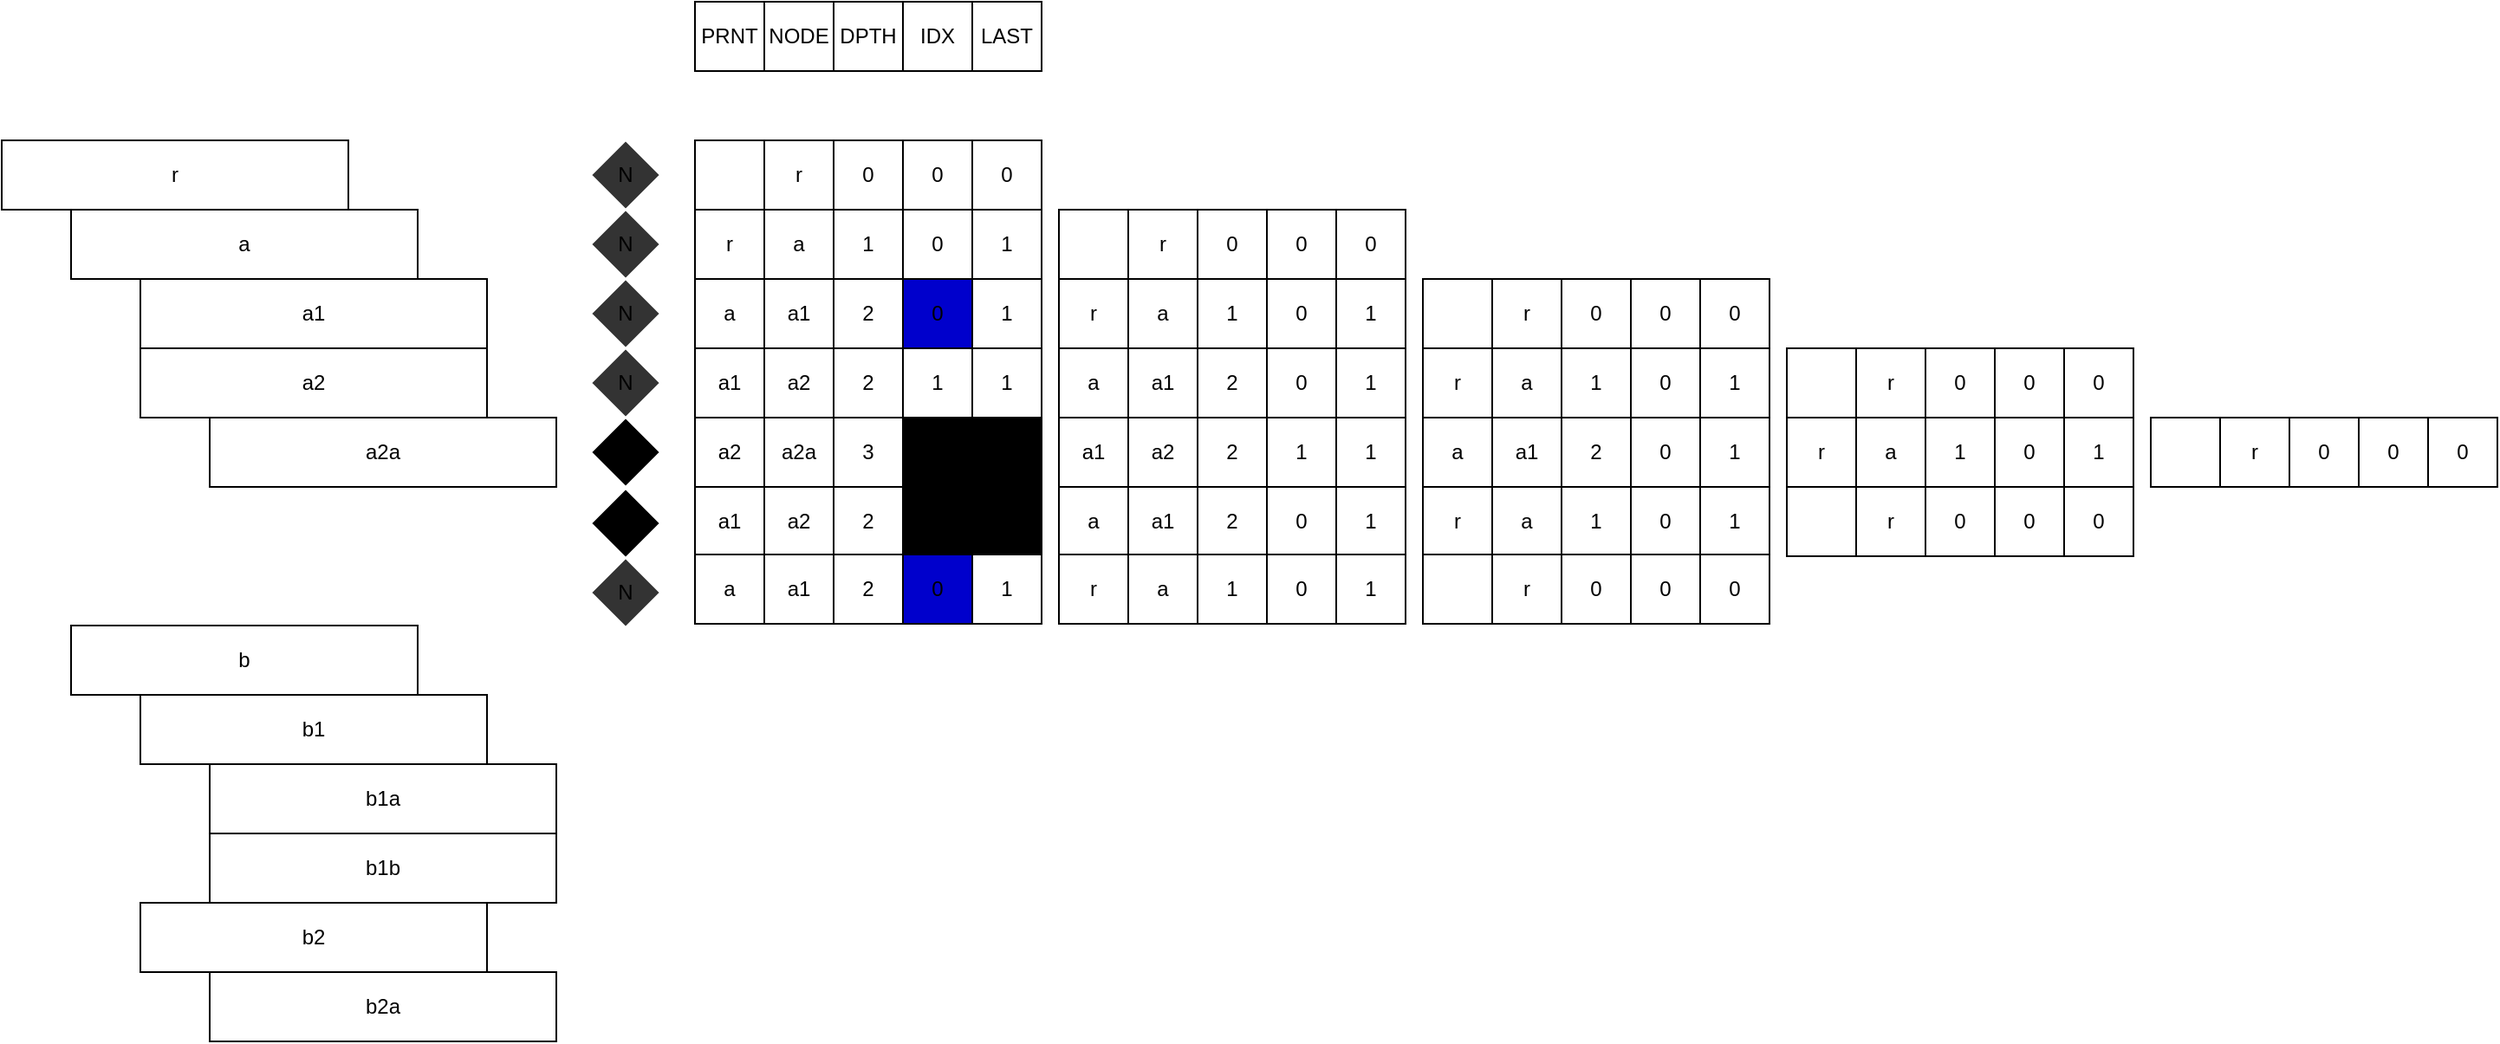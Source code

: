 <mxfile version="18.0.1" type="device"><diagram id="MPPCdK7Zz3s35T-eEZY1" name="Page-1"><mxGraphModel dx="988" dy="1729" grid="1" gridSize="10" guides="1" tooltips="1" connect="1" arrows="1" fold="1" page="1" pageScale="1" pageWidth="827" pageHeight="1169" math="0" shadow="0"><root><mxCell id="0"/><mxCell id="1" parent="0"/><mxCell id="_ijl72RIkdt_Sc9MsWCn-2" value="a" style="rounded=0;whiteSpace=wrap;html=1;" vertex="1" parent="1"><mxGeometry x="160" y="80" width="200" height="40" as="geometry"/></mxCell><mxCell id="_ijl72RIkdt_Sc9MsWCn-3" value="a1" style="rounded=0;whiteSpace=wrap;html=1;" vertex="1" parent="1"><mxGeometry x="200" y="120" width="200" height="40" as="geometry"/></mxCell><mxCell id="_ijl72RIkdt_Sc9MsWCn-4" value="a2" style="rounded=0;whiteSpace=wrap;html=1;" vertex="1" parent="1"><mxGeometry x="200" y="160" width="200" height="40" as="geometry"/></mxCell><mxCell id="_ijl72RIkdt_Sc9MsWCn-5" value="a2a" style="rounded=0;whiteSpace=wrap;html=1;" vertex="1" parent="1"><mxGeometry x="240" y="200" width="200" height="40" as="geometry"/></mxCell><mxCell id="_ijl72RIkdt_Sc9MsWCn-6" value="b" style="rounded=0;whiteSpace=wrap;html=1;" vertex="1" parent="1"><mxGeometry x="160" y="320" width="200" height="40" as="geometry"/></mxCell><mxCell id="_ijl72RIkdt_Sc9MsWCn-7" value="b1" style="rounded=0;whiteSpace=wrap;html=1;" vertex="1" parent="1"><mxGeometry x="200" y="360" width="200" height="40" as="geometry"/></mxCell><mxCell id="_ijl72RIkdt_Sc9MsWCn-8" value="b1a" style="rounded=0;whiteSpace=wrap;html=1;" vertex="1" parent="1"><mxGeometry x="240" y="400" width="200" height="40" as="geometry"/></mxCell><mxCell id="_ijl72RIkdt_Sc9MsWCn-9" value="b1b" style="rounded=0;whiteSpace=wrap;html=1;" vertex="1" parent="1"><mxGeometry x="240" y="440" width="200" height="40" as="geometry"/></mxCell><mxCell id="_ijl72RIkdt_Sc9MsWCn-10" value="b2" style="rounded=0;whiteSpace=wrap;html=1;" vertex="1" parent="1"><mxGeometry x="200" y="480" width="200" height="40" as="geometry"/></mxCell><mxCell id="_ijl72RIkdt_Sc9MsWCn-11" value="b2a" style="rounded=0;whiteSpace=wrap;html=1;" vertex="1" parent="1"><mxGeometry x="240" y="520" width="200" height="40" as="geometry"/></mxCell><mxCell id="_ijl72RIkdt_Sc9MsWCn-14" value="NODE" style="rounded=0;whiteSpace=wrap;html=1;" vertex="1" parent="1"><mxGeometry x="560" y="-40" width="40" height="40" as="geometry"/></mxCell><mxCell id="_ijl72RIkdt_Sc9MsWCn-15" value="IDX" style="rounded=0;whiteSpace=wrap;html=1;" vertex="1" parent="1"><mxGeometry x="640" y="-40" width="40" height="40" as="geometry"/></mxCell><mxCell id="_ijl72RIkdt_Sc9MsWCn-16" value="DPTH" style="rounded=0;whiteSpace=wrap;html=1;" vertex="1" parent="1"><mxGeometry x="600" y="-40" width="40" height="40" as="geometry"/></mxCell><mxCell id="_ijl72RIkdt_Sc9MsWCn-17" value="LAST" style="rounded=0;whiteSpace=wrap;html=1;" vertex="1" parent="1"><mxGeometry x="680" y="-40" width="40" height="40" as="geometry"/></mxCell><mxCell id="_ijl72RIkdt_Sc9MsWCn-18" value="r" style="rounded=0;whiteSpace=wrap;html=1;" vertex="1" parent="1"><mxGeometry x="120" y="40" width="200" height="40" as="geometry"/></mxCell><mxCell id="_ijl72RIkdt_Sc9MsWCn-19" value="r" style="rounded=0;whiteSpace=wrap;html=1;" vertex="1" parent="1"><mxGeometry x="560" y="40" width="40" height="40" as="geometry"/></mxCell><mxCell id="_ijl72RIkdt_Sc9MsWCn-20" value="0" style="rounded=0;whiteSpace=wrap;html=1;" vertex="1" parent="1"><mxGeometry x="640" y="40" width="40" height="40" as="geometry"/></mxCell><mxCell id="_ijl72RIkdt_Sc9MsWCn-21" value="0" style="rounded=0;whiteSpace=wrap;html=1;" vertex="1" parent="1"><mxGeometry x="600" y="40" width="40" height="40" as="geometry"/></mxCell><mxCell id="_ijl72RIkdt_Sc9MsWCn-22" value="0" style="rounded=0;whiteSpace=wrap;html=1;" vertex="1" parent="1"><mxGeometry x="680" y="40" width="40" height="40" as="geometry"/></mxCell><mxCell id="_ijl72RIkdt_Sc9MsWCn-23" value="a" style="rounded=0;whiteSpace=wrap;html=1;" vertex="1" parent="1"><mxGeometry x="560" y="80" width="40" height="40" as="geometry"/></mxCell><mxCell id="_ijl72RIkdt_Sc9MsWCn-24" value="0" style="rounded=0;whiteSpace=wrap;html=1;" vertex="1" parent="1"><mxGeometry x="640" y="80" width="40" height="40" as="geometry"/></mxCell><mxCell id="_ijl72RIkdt_Sc9MsWCn-25" value="1" style="rounded=0;whiteSpace=wrap;html=1;" vertex="1" parent="1"><mxGeometry x="600" y="80" width="40" height="40" as="geometry"/></mxCell><mxCell id="_ijl72RIkdt_Sc9MsWCn-26" value="1" style="rounded=0;whiteSpace=wrap;html=1;" vertex="1" parent="1"><mxGeometry x="680" y="80" width="40" height="40" as="geometry"/></mxCell><mxCell id="_ijl72RIkdt_Sc9MsWCn-27" value="PRNT" style="rounded=0;whiteSpace=wrap;html=1;" vertex="1" parent="1"><mxGeometry x="520" y="-40" width="40" height="40" as="geometry"/></mxCell><mxCell id="_ijl72RIkdt_Sc9MsWCn-38" value="a1" style="rounded=0;whiteSpace=wrap;html=1;" vertex="1" parent="1"><mxGeometry x="560" y="120" width="40" height="40" as="geometry"/></mxCell><mxCell id="_ijl72RIkdt_Sc9MsWCn-39" value="0" style="rounded=0;whiteSpace=wrap;html=1;fillColor=#0000CC;" vertex="1" parent="1"><mxGeometry x="640" y="120" width="40" height="40" as="geometry"/></mxCell><mxCell id="_ijl72RIkdt_Sc9MsWCn-40" value="2" style="rounded=0;whiteSpace=wrap;html=1;" vertex="1" parent="1"><mxGeometry x="600" y="120" width="40" height="40" as="geometry"/></mxCell><mxCell id="_ijl72RIkdt_Sc9MsWCn-41" value="1" style="rounded=0;whiteSpace=wrap;html=1;" vertex="1" parent="1"><mxGeometry x="680" y="120" width="40" height="40" as="geometry"/></mxCell><mxCell id="_ijl72RIkdt_Sc9MsWCn-43" value="a2" style="rounded=0;whiteSpace=wrap;html=1;" vertex="1" parent="1"><mxGeometry x="560" y="160" width="40" height="40" as="geometry"/></mxCell><mxCell id="_ijl72RIkdt_Sc9MsWCn-44" value="1" style="rounded=0;whiteSpace=wrap;html=1;" vertex="1" parent="1"><mxGeometry x="640" y="160" width="40" height="40" as="geometry"/></mxCell><mxCell id="_ijl72RIkdt_Sc9MsWCn-45" value="2" style="rounded=0;whiteSpace=wrap;html=1;" vertex="1" parent="1"><mxGeometry x="600" y="160" width="40" height="40" as="geometry"/></mxCell><mxCell id="_ijl72RIkdt_Sc9MsWCn-46" value="1" style="rounded=0;whiteSpace=wrap;html=1;" vertex="1" parent="1"><mxGeometry x="680" y="160" width="40" height="40" as="geometry"/></mxCell><mxCell id="_ijl72RIkdt_Sc9MsWCn-47" value="" style="rounded=0;whiteSpace=wrap;html=1;" vertex="1" parent="1"><mxGeometry x="520" y="40" width="40" height="40" as="geometry"/></mxCell><mxCell id="_ijl72RIkdt_Sc9MsWCn-48" value="r" style="rounded=0;whiteSpace=wrap;html=1;" vertex="1" parent="1"><mxGeometry x="520" y="80" width="40" height="40" as="geometry"/></mxCell><mxCell id="_ijl72RIkdt_Sc9MsWCn-49" value="a" style="rounded=0;whiteSpace=wrap;html=1;" vertex="1" parent="1"><mxGeometry x="520" y="120" width="40" height="40" as="geometry"/></mxCell><mxCell id="_ijl72RIkdt_Sc9MsWCn-50" value="a1" style="rounded=0;whiteSpace=wrap;html=1;" vertex="1" parent="1"><mxGeometry x="520" y="160" width="40" height="40" as="geometry"/></mxCell><mxCell id="_ijl72RIkdt_Sc9MsWCn-53" value="N" style="rhombus;whiteSpace=wrap;html=1;strokeColor=#FFFFFF;fillColor=#333333;" vertex="1" parent="1"><mxGeometry x="460" y="40" width="40" height="40" as="geometry"/></mxCell><mxCell id="_ijl72RIkdt_Sc9MsWCn-54" value="N" style="rhombus;whiteSpace=wrap;html=1;strokeColor=#FFFFFF;fillColor=#333333;" vertex="1" parent="1"><mxGeometry x="460" y="80" width="40" height="40" as="geometry"/></mxCell><mxCell id="_ijl72RIkdt_Sc9MsWCn-55" value="N" style="rhombus;whiteSpace=wrap;html=1;strokeColor=#FFFFFF;fillColor=#333333;" vertex="1" parent="1"><mxGeometry x="460" y="120" width="40" height="40" as="geometry"/></mxCell><mxCell id="_ijl72RIkdt_Sc9MsWCn-56" value="L" style="rhombus;whiteSpace=wrap;html=1;strokeColor=#FFFFFF;fillColor=#000000;" vertex="1" parent="1"><mxGeometry x="460" y="200" width="40" height="40" as="geometry"/></mxCell><mxCell id="_ijl72RIkdt_Sc9MsWCn-57" value="N" style="rhombus;whiteSpace=wrap;html=1;strokeColor=#FFFFFF;fillColor=#333333;" vertex="1" parent="1"><mxGeometry x="460" y="160" width="40" height="40" as="geometry"/></mxCell><mxCell id="_ijl72RIkdt_Sc9MsWCn-58" value="a2a" style="rounded=0;whiteSpace=wrap;html=1;" vertex="1" parent="1"><mxGeometry x="560" y="200" width="40" height="40" as="geometry"/></mxCell><mxCell id="_ijl72RIkdt_Sc9MsWCn-59" value="0" style="rounded=0;whiteSpace=wrap;html=1;fillColor=#000000;" vertex="1" parent="1"><mxGeometry x="640" y="200" width="40" height="40" as="geometry"/></mxCell><mxCell id="_ijl72RIkdt_Sc9MsWCn-60" value="3" style="rounded=0;whiteSpace=wrap;html=1;" vertex="1" parent="1"><mxGeometry x="600" y="200" width="40" height="40" as="geometry"/></mxCell><mxCell id="_ijl72RIkdt_Sc9MsWCn-61" value="0" style="rounded=0;whiteSpace=wrap;html=1;fillColor=#000000;" vertex="1" parent="1"><mxGeometry x="680" y="200" width="40" height="40" as="geometry"/></mxCell><mxCell id="_ijl72RIkdt_Sc9MsWCn-62" value="a2" style="rounded=0;whiteSpace=wrap;html=1;" vertex="1" parent="1"><mxGeometry x="520" y="200" width="40" height="40" as="geometry"/></mxCell><mxCell id="_ijl72RIkdt_Sc9MsWCn-83" value="r" style="rounded=0;whiteSpace=wrap;html=1;" vertex="1" parent="1"><mxGeometry x="770" y="80" width="40" height="40" as="geometry"/></mxCell><mxCell id="_ijl72RIkdt_Sc9MsWCn-84" value="0" style="rounded=0;whiteSpace=wrap;html=1;" vertex="1" parent="1"><mxGeometry x="850" y="80" width="40" height="40" as="geometry"/></mxCell><mxCell id="_ijl72RIkdt_Sc9MsWCn-85" value="0" style="rounded=0;whiteSpace=wrap;html=1;" vertex="1" parent="1"><mxGeometry x="810" y="80" width="40" height="40" as="geometry"/></mxCell><mxCell id="_ijl72RIkdt_Sc9MsWCn-86" value="0" style="rounded=0;whiteSpace=wrap;html=1;" vertex="1" parent="1"><mxGeometry x="890" y="80" width="40" height="40" as="geometry"/></mxCell><mxCell id="_ijl72RIkdt_Sc9MsWCn-87" value="a" style="rounded=0;whiteSpace=wrap;html=1;" vertex="1" parent="1"><mxGeometry x="770" y="120" width="40" height="40" as="geometry"/></mxCell><mxCell id="_ijl72RIkdt_Sc9MsWCn-88" value="0" style="rounded=0;whiteSpace=wrap;html=1;" vertex="1" parent="1"><mxGeometry x="850" y="120" width="40" height="40" as="geometry"/></mxCell><mxCell id="_ijl72RIkdt_Sc9MsWCn-89" value="1" style="rounded=0;whiteSpace=wrap;html=1;" vertex="1" parent="1"><mxGeometry x="810" y="120" width="40" height="40" as="geometry"/></mxCell><mxCell id="_ijl72RIkdt_Sc9MsWCn-90" value="1" style="rounded=0;whiteSpace=wrap;html=1;" vertex="1" parent="1"><mxGeometry x="890" y="120" width="40" height="40" as="geometry"/></mxCell><mxCell id="_ijl72RIkdt_Sc9MsWCn-91" value="a1" style="rounded=0;whiteSpace=wrap;html=1;" vertex="1" parent="1"><mxGeometry x="770" y="160" width="40" height="40" as="geometry"/></mxCell><mxCell id="_ijl72RIkdt_Sc9MsWCn-92" value="0" style="rounded=0;whiteSpace=wrap;html=1;" vertex="1" parent="1"><mxGeometry x="850" y="160" width="40" height="40" as="geometry"/></mxCell><mxCell id="_ijl72RIkdt_Sc9MsWCn-93" value="2" style="rounded=0;whiteSpace=wrap;html=1;" vertex="1" parent="1"><mxGeometry x="810" y="160" width="40" height="40" as="geometry"/></mxCell><mxCell id="_ijl72RIkdt_Sc9MsWCn-94" value="1" style="rounded=0;whiteSpace=wrap;html=1;" vertex="1" parent="1"><mxGeometry x="890" y="160" width="40" height="40" as="geometry"/></mxCell><mxCell id="_ijl72RIkdt_Sc9MsWCn-95" value="a2" style="rounded=0;whiteSpace=wrap;html=1;" vertex="1" parent="1"><mxGeometry x="770" y="200" width="40" height="40" as="geometry"/></mxCell><mxCell id="_ijl72RIkdt_Sc9MsWCn-96" value="1" style="rounded=0;whiteSpace=wrap;html=1;" vertex="1" parent="1"><mxGeometry x="850" y="200" width="40" height="40" as="geometry"/></mxCell><mxCell id="_ijl72RIkdt_Sc9MsWCn-97" value="2" style="rounded=0;whiteSpace=wrap;html=1;" vertex="1" parent="1"><mxGeometry x="810" y="200" width="40" height="40" as="geometry"/></mxCell><mxCell id="_ijl72RIkdt_Sc9MsWCn-98" value="1" style="rounded=0;whiteSpace=wrap;html=1;" vertex="1" parent="1"><mxGeometry x="890" y="200" width="40" height="40" as="geometry"/></mxCell><mxCell id="_ijl72RIkdt_Sc9MsWCn-99" value="" style="rounded=0;whiteSpace=wrap;html=1;" vertex="1" parent="1"><mxGeometry x="730" y="80" width="40" height="40" as="geometry"/></mxCell><mxCell id="_ijl72RIkdt_Sc9MsWCn-100" value="r" style="rounded=0;whiteSpace=wrap;html=1;" vertex="1" parent="1"><mxGeometry x="730" y="120" width="40" height="40" as="geometry"/></mxCell><mxCell id="_ijl72RIkdt_Sc9MsWCn-101" value="a" style="rounded=0;whiteSpace=wrap;html=1;" vertex="1" parent="1"><mxGeometry x="730" y="160" width="40" height="40" as="geometry"/></mxCell><mxCell id="_ijl72RIkdt_Sc9MsWCn-102" value="a1" style="rounded=0;whiteSpace=wrap;html=1;" vertex="1" parent="1"><mxGeometry x="730" y="200" width="40" height="40" as="geometry"/></mxCell><mxCell id="_ijl72RIkdt_Sc9MsWCn-108" value="r" style="rounded=0;whiteSpace=wrap;html=1;" vertex="1" parent="1"><mxGeometry x="980" y="120" width="40" height="40" as="geometry"/></mxCell><mxCell id="_ijl72RIkdt_Sc9MsWCn-109" value="0" style="rounded=0;whiteSpace=wrap;html=1;" vertex="1" parent="1"><mxGeometry x="1060" y="120" width="40" height="40" as="geometry"/></mxCell><mxCell id="_ijl72RIkdt_Sc9MsWCn-110" value="0" style="rounded=0;whiteSpace=wrap;html=1;" vertex="1" parent="1"><mxGeometry x="1020" y="120" width="40" height="40" as="geometry"/></mxCell><mxCell id="_ijl72RIkdt_Sc9MsWCn-111" value="0" style="rounded=0;whiteSpace=wrap;html=1;" vertex="1" parent="1"><mxGeometry x="1100" y="120" width="40" height="40" as="geometry"/></mxCell><mxCell id="_ijl72RIkdt_Sc9MsWCn-112" value="a" style="rounded=0;whiteSpace=wrap;html=1;" vertex="1" parent="1"><mxGeometry x="980" y="160" width="40" height="40" as="geometry"/></mxCell><mxCell id="_ijl72RIkdt_Sc9MsWCn-113" value="0" style="rounded=0;whiteSpace=wrap;html=1;" vertex="1" parent="1"><mxGeometry x="1060" y="160" width="40" height="40" as="geometry"/></mxCell><mxCell id="_ijl72RIkdt_Sc9MsWCn-114" value="1" style="rounded=0;whiteSpace=wrap;html=1;" vertex="1" parent="1"><mxGeometry x="1020" y="160" width="40" height="40" as="geometry"/></mxCell><mxCell id="_ijl72RIkdt_Sc9MsWCn-115" value="1" style="rounded=0;whiteSpace=wrap;html=1;" vertex="1" parent="1"><mxGeometry x="1100" y="160" width="40" height="40" as="geometry"/></mxCell><mxCell id="_ijl72RIkdt_Sc9MsWCn-116" value="a1" style="rounded=0;whiteSpace=wrap;html=1;" vertex="1" parent="1"><mxGeometry x="980" y="200" width="40" height="40" as="geometry"/></mxCell><mxCell id="_ijl72RIkdt_Sc9MsWCn-117" value="0" style="rounded=0;whiteSpace=wrap;html=1;" vertex="1" parent="1"><mxGeometry x="1060" y="200" width="40" height="40" as="geometry"/></mxCell><mxCell id="_ijl72RIkdt_Sc9MsWCn-118" value="2" style="rounded=0;whiteSpace=wrap;html=1;" vertex="1" parent="1"><mxGeometry x="1020" y="200" width="40" height="40" as="geometry"/></mxCell><mxCell id="_ijl72RIkdt_Sc9MsWCn-119" value="1" style="rounded=0;whiteSpace=wrap;html=1;" vertex="1" parent="1"><mxGeometry x="1100" y="200" width="40" height="40" as="geometry"/></mxCell><mxCell id="_ijl72RIkdt_Sc9MsWCn-124" value="" style="rounded=0;whiteSpace=wrap;html=1;" vertex="1" parent="1"><mxGeometry x="940" y="120" width="40" height="40" as="geometry"/></mxCell><mxCell id="_ijl72RIkdt_Sc9MsWCn-125" value="r" style="rounded=0;whiteSpace=wrap;html=1;" vertex="1" parent="1"><mxGeometry x="940" y="160" width="40" height="40" as="geometry"/></mxCell><mxCell id="_ijl72RIkdt_Sc9MsWCn-126" value="a" style="rounded=0;whiteSpace=wrap;html=1;" vertex="1" parent="1"><mxGeometry x="940" y="200" width="40" height="40" as="geometry"/></mxCell><mxCell id="_ijl72RIkdt_Sc9MsWCn-133" value="r" style="rounded=0;whiteSpace=wrap;html=1;" vertex="1" parent="1"><mxGeometry x="1190" y="160" width="40" height="40" as="geometry"/></mxCell><mxCell id="_ijl72RIkdt_Sc9MsWCn-134" value="0" style="rounded=0;whiteSpace=wrap;html=1;" vertex="1" parent="1"><mxGeometry x="1270" y="160" width="40" height="40" as="geometry"/></mxCell><mxCell id="_ijl72RIkdt_Sc9MsWCn-135" value="0" style="rounded=0;whiteSpace=wrap;html=1;" vertex="1" parent="1"><mxGeometry x="1230" y="160" width="40" height="40" as="geometry"/></mxCell><mxCell id="_ijl72RIkdt_Sc9MsWCn-136" value="0" style="rounded=0;whiteSpace=wrap;html=1;" vertex="1" parent="1"><mxGeometry x="1310" y="160" width="40" height="40" as="geometry"/></mxCell><mxCell id="_ijl72RIkdt_Sc9MsWCn-137" value="a" style="rounded=0;whiteSpace=wrap;html=1;" vertex="1" parent="1"><mxGeometry x="1190" y="200" width="40" height="40" as="geometry"/></mxCell><mxCell id="_ijl72RIkdt_Sc9MsWCn-138" value="0" style="rounded=0;whiteSpace=wrap;html=1;" vertex="1" parent="1"><mxGeometry x="1270" y="200" width="40" height="40" as="geometry"/></mxCell><mxCell id="_ijl72RIkdt_Sc9MsWCn-139" value="1" style="rounded=0;whiteSpace=wrap;html=1;" vertex="1" parent="1"><mxGeometry x="1230" y="200" width="40" height="40" as="geometry"/></mxCell><mxCell id="_ijl72RIkdt_Sc9MsWCn-140" value="1" style="rounded=0;whiteSpace=wrap;html=1;" vertex="1" parent="1"><mxGeometry x="1310" y="200" width="40" height="40" as="geometry"/></mxCell><mxCell id="_ijl72RIkdt_Sc9MsWCn-149" value="" style="rounded=0;whiteSpace=wrap;html=1;" vertex="1" parent="1"><mxGeometry x="1150" y="160" width="40" height="40" as="geometry"/></mxCell><mxCell id="_ijl72RIkdt_Sc9MsWCn-150" value="r" style="rounded=0;whiteSpace=wrap;html=1;" vertex="1" parent="1"><mxGeometry x="1150" y="200" width="40" height="40" as="geometry"/></mxCell><mxCell id="_ijl72RIkdt_Sc9MsWCn-159" value="N" style="rhombus;whiteSpace=wrap;html=1;strokeColor=#FFFFFF;fillColor=#000000;" vertex="1" parent="1"><mxGeometry x="460" y="241" width="40" height="40" as="geometry"/></mxCell><mxCell id="_ijl72RIkdt_Sc9MsWCn-160" value="a2" style="rounded=0;whiteSpace=wrap;html=1;" vertex="1" parent="1"><mxGeometry x="560" y="240" width="40" height="40" as="geometry"/></mxCell><mxCell id="_ijl72RIkdt_Sc9MsWCn-161" value="1" style="rounded=0;whiteSpace=wrap;html=1;fillColor=#000000;" vertex="1" parent="1"><mxGeometry x="640" y="240" width="40" height="40" as="geometry"/></mxCell><mxCell id="_ijl72RIkdt_Sc9MsWCn-162" value="2" style="rounded=0;whiteSpace=wrap;html=1;" vertex="1" parent="1"><mxGeometry x="600" y="240" width="40" height="40" as="geometry"/></mxCell><mxCell id="_ijl72RIkdt_Sc9MsWCn-163" value="1" style="rounded=0;whiteSpace=wrap;html=1;fillColor=#000000;" vertex="1" parent="1"><mxGeometry x="680" y="240" width="40" height="40" as="geometry"/></mxCell><mxCell id="_ijl72RIkdt_Sc9MsWCn-164" value="a1" style="rounded=0;whiteSpace=wrap;html=1;" vertex="1" parent="1"><mxGeometry x="520" y="240" width="40" height="40" as="geometry"/></mxCell><mxCell id="_ijl72RIkdt_Sc9MsWCn-165" value="r" style="rounded=0;whiteSpace=wrap;html=1;" vertex="1" parent="1"><mxGeometry x="1400" y="200" width="40" height="40" as="geometry"/></mxCell><mxCell id="_ijl72RIkdt_Sc9MsWCn-166" value="0" style="rounded=0;whiteSpace=wrap;html=1;" vertex="1" parent="1"><mxGeometry x="1480" y="200" width="40" height="40" as="geometry"/></mxCell><mxCell id="_ijl72RIkdt_Sc9MsWCn-167" value="0" style="rounded=0;whiteSpace=wrap;html=1;" vertex="1" parent="1"><mxGeometry x="1440" y="200" width="40" height="40" as="geometry"/></mxCell><mxCell id="_ijl72RIkdt_Sc9MsWCn-168" value="0" style="rounded=0;whiteSpace=wrap;html=1;" vertex="1" parent="1"><mxGeometry x="1520" y="200" width="40" height="40" as="geometry"/></mxCell><mxCell id="_ijl72RIkdt_Sc9MsWCn-169" value="" style="rounded=0;whiteSpace=wrap;html=1;" vertex="1" parent="1"><mxGeometry x="1360" y="200" width="40" height="40" as="geometry"/></mxCell><mxCell id="_ijl72RIkdt_Sc9MsWCn-170" value="a1" style="rounded=0;whiteSpace=wrap;html=1;" vertex="1" parent="1"><mxGeometry x="770" y="240" width="40" height="40" as="geometry"/></mxCell><mxCell id="_ijl72RIkdt_Sc9MsWCn-171" value="0" style="rounded=0;whiteSpace=wrap;html=1;" vertex="1" parent="1"><mxGeometry x="850" y="240" width="40" height="40" as="geometry"/></mxCell><mxCell id="_ijl72RIkdt_Sc9MsWCn-172" value="2" style="rounded=0;whiteSpace=wrap;html=1;" vertex="1" parent="1"><mxGeometry x="810" y="240" width="40" height="40" as="geometry"/></mxCell><mxCell id="_ijl72RIkdt_Sc9MsWCn-173" value="1" style="rounded=0;whiteSpace=wrap;html=1;" vertex="1" parent="1"><mxGeometry x="890" y="240" width="40" height="40" as="geometry"/></mxCell><mxCell id="_ijl72RIkdt_Sc9MsWCn-174" value="a" style="rounded=0;whiteSpace=wrap;html=1;" vertex="1" parent="1"><mxGeometry x="730" y="240" width="40" height="40" as="geometry"/></mxCell><mxCell id="_ijl72RIkdt_Sc9MsWCn-175" value="a" style="rounded=0;whiteSpace=wrap;html=1;" vertex="1" parent="1"><mxGeometry x="980" y="240" width="40" height="40" as="geometry"/></mxCell><mxCell id="_ijl72RIkdt_Sc9MsWCn-176" value="0" style="rounded=0;whiteSpace=wrap;html=1;" vertex="1" parent="1"><mxGeometry x="1060" y="240" width="40" height="40" as="geometry"/></mxCell><mxCell id="_ijl72RIkdt_Sc9MsWCn-177" value="1" style="rounded=0;whiteSpace=wrap;html=1;" vertex="1" parent="1"><mxGeometry x="1020" y="240" width="40" height="40" as="geometry"/></mxCell><mxCell id="_ijl72RIkdt_Sc9MsWCn-178" value="1" style="rounded=0;whiteSpace=wrap;html=1;" vertex="1" parent="1"><mxGeometry x="1100" y="240" width="40" height="40" as="geometry"/></mxCell><mxCell id="_ijl72RIkdt_Sc9MsWCn-179" value="r" style="rounded=0;whiteSpace=wrap;html=1;" vertex="1" parent="1"><mxGeometry x="940" y="240" width="40" height="40" as="geometry"/></mxCell><mxCell id="_ijl72RIkdt_Sc9MsWCn-180" value="r" style="rounded=0;whiteSpace=wrap;html=1;" vertex="1" parent="1"><mxGeometry x="1190" y="240" width="40" height="40" as="geometry"/></mxCell><mxCell id="_ijl72RIkdt_Sc9MsWCn-181" value="0" style="rounded=0;whiteSpace=wrap;html=1;" vertex="1" parent="1"><mxGeometry x="1270" y="240" width="40" height="40" as="geometry"/></mxCell><mxCell id="_ijl72RIkdt_Sc9MsWCn-182" value="0" style="rounded=0;whiteSpace=wrap;html=1;" vertex="1" parent="1"><mxGeometry x="1230" y="240" width="40" height="40" as="geometry"/></mxCell><mxCell id="_ijl72RIkdt_Sc9MsWCn-183" value="0" style="rounded=0;whiteSpace=wrap;html=1;" vertex="1" parent="1"><mxGeometry x="1310" y="240" width="40" height="40" as="geometry"/></mxCell><mxCell id="_ijl72RIkdt_Sc9MsWCn-184" value="" style="rounded=0;whiteSpace=wrap;html=1;" vertex="1" parent="1"><mxGeometry x="1150" y="240" width="40" height="40" as="geometry"/></mxCell><mxCell id="_ijl72RIkdt_Sc9MsWCn-185" value="a1" style="rounded=0;whiteSpace=wrap;html=1;" vertex="1" parent="1"><mxGeometry x="560" y="279" width="40" height="40" as="geometry"/></mxCell><mxCell id="_ijl72RIkdt_Sc9MsWCn-186" value="0" style="rounded=0;whiteSpace=wrap;html=1;fillColor=#0000CC;" vertex="1" parent="1"><mxGeometry x="640" y="279" width="40" height="40" as="geometry"/></mxCell><mxCell id="_ijl72RIkdt_Sc9MsWCn-187" value="2" style="rounded=0;whiteSpace=wrap;html=1;" vertex="1" parent="1"><mxGeometry x="600" y="279" width="40" height="40" as="geometry"/></mxCell><mxCell id="_ijl72RIkdt_Sc9MsWCn-188" value="1" style="rounded=0;whiteSpace=wrap;html=1;" vertex="1" parent="1"><mxGeometry x="680" y="279" width="40" height="40" as="geometry"/></mxCell><mxCell id="_ijl72RIkdt_Sc9MsWCn-189" value="a" style="rounded=0;whiteSpace=wrap;html=1;" vertex="1" parent="1"><mxGeometry x="520" y="279" width="40" height="40" as="geometry"/></mxCell><mxCell id="_ijl72RIkdt_Sc9MsWCn-190" value="a" style="rounded=0;whiteSpace=wrap;html=1;" vertex="1" parent="1"><mxGeometry x="770" y="279" width="40" height="40" as="geometry"/></mxCell><mxCell id="_ijl72RIkdt_Sc9MsWCn-191" value="0" style="rounded=0;whiteSpace=wrap;html=1;" vertex="1" parent="1"><mxGeometry x="850" y="279" width="40" height="40" as="geometry"/></mxCell><mxCell id="_ijl72RIkdt_Sc9MsWCn-192" value="1" style="rounded=0;whiteSpace=wrap;html=1;" vertex="1" parent="1"><mxGeometry x="810" y="279" width="40" height="40" as="geometry"/></mxCell><mxCell id="_ijl72RIkdt_Sc9MsWCn-193" value="1" style="rounded=0;whiteSpace=wrap;html=1;" vertex="1" parent="1"><mxGeometry x="890" y="279" width="40" height="40" as="geometry"/></mxCell><mxCell id="_ijl72RIkdt_Sc9MsWCn-194" value="r" style="rounded=0;whiteSpace=wrap;html=1;" vertex="1" parent="1"><mxGeometry x="730" y="279" width="40" height="40" as="geometry"/></mxCell><mxCell id="_ijl72RIkdt_Sc9MsWCn-195" value="r" style="rounded=0;whiteSpace=wrap;html=1;" vertex="1" parent="1"><mxGeometry x="980" y="279" width="40" height="40" as="geometry"/></mxCell><mxCell id="_ijl72RIkdt_Sc9MsWCn-196" value="0" style="rounded=0;whiteSpace=wrap;html=1;" vertex="1" parent="1"><mxGeometry x="1060" y="279" width="40" height="40" as="geometry"/></mxCell><mxCell id="_ijl72RIkdt_Sc9MsWCn-197" value="0" style="rounded=0;whiteSpace=wrap;html=1;" vertex="1" parent="1"><mxGeometry x="1020" y="279" width="40" height="40" as="geometry"/></mxCell><mxCell id="_ijl72RIkdt_Sc9MsWCn-198" value="0" style="rounded=0;whiteSpace=wrap;html=1;" vertex="1" parent="1"><mxGeometry x="1100" y="279" width="40" height="40" as="geometry"/></mxCell><mxCell id="_ijl72RIkdt_Sc9MsWCn-199" value="" style="rounded=0;whiteSpace=wrap;html=1;" vertex="1" parent="1"><mxGeometry x="940" y="279" width="40" height="40" as="geometry"/></mxCell><mxCell id="_ijl72RIkdt_Sc9MsWCn-200" value="N" style="rhombus;whiteSpace=wrap;html=1;strokeColor=#FFFFFF;fillColor=#333333;" vertex="1" parent="1"><mxGeometry x="460" y="281" width="40" height="40" as="geometry"/></mxCell></root></mxGraphModel></diagram></mxfile>